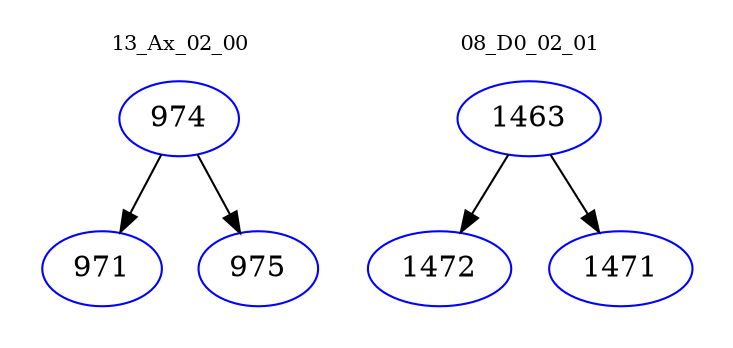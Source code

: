 digraph{
subgraph cluster_0 {
color = white
label = "13_Ax_02_00";
fontsize=10;
T0_974 [label="974", color="blue"]
T0_974 -> T0_971 [color="black"]
T0_971 [label="971", color="blue"]
T0_974 -> T0_975 [color="black"]
T0_975 [label="975", color="blue"]
}
subgraph cluster_1 {
color = white
label = "08_D0_02_01";
fontsize=10;
T1_1463 [label="1463", color="blue"]
T1_1463 -> T1_1472 [color="black"]
T1_1472 [label="1472", color="blue"]
T1_1463 -> T1_1471 [color="black"]
T1_1471 [label="1471", color="blue"]
}
}
